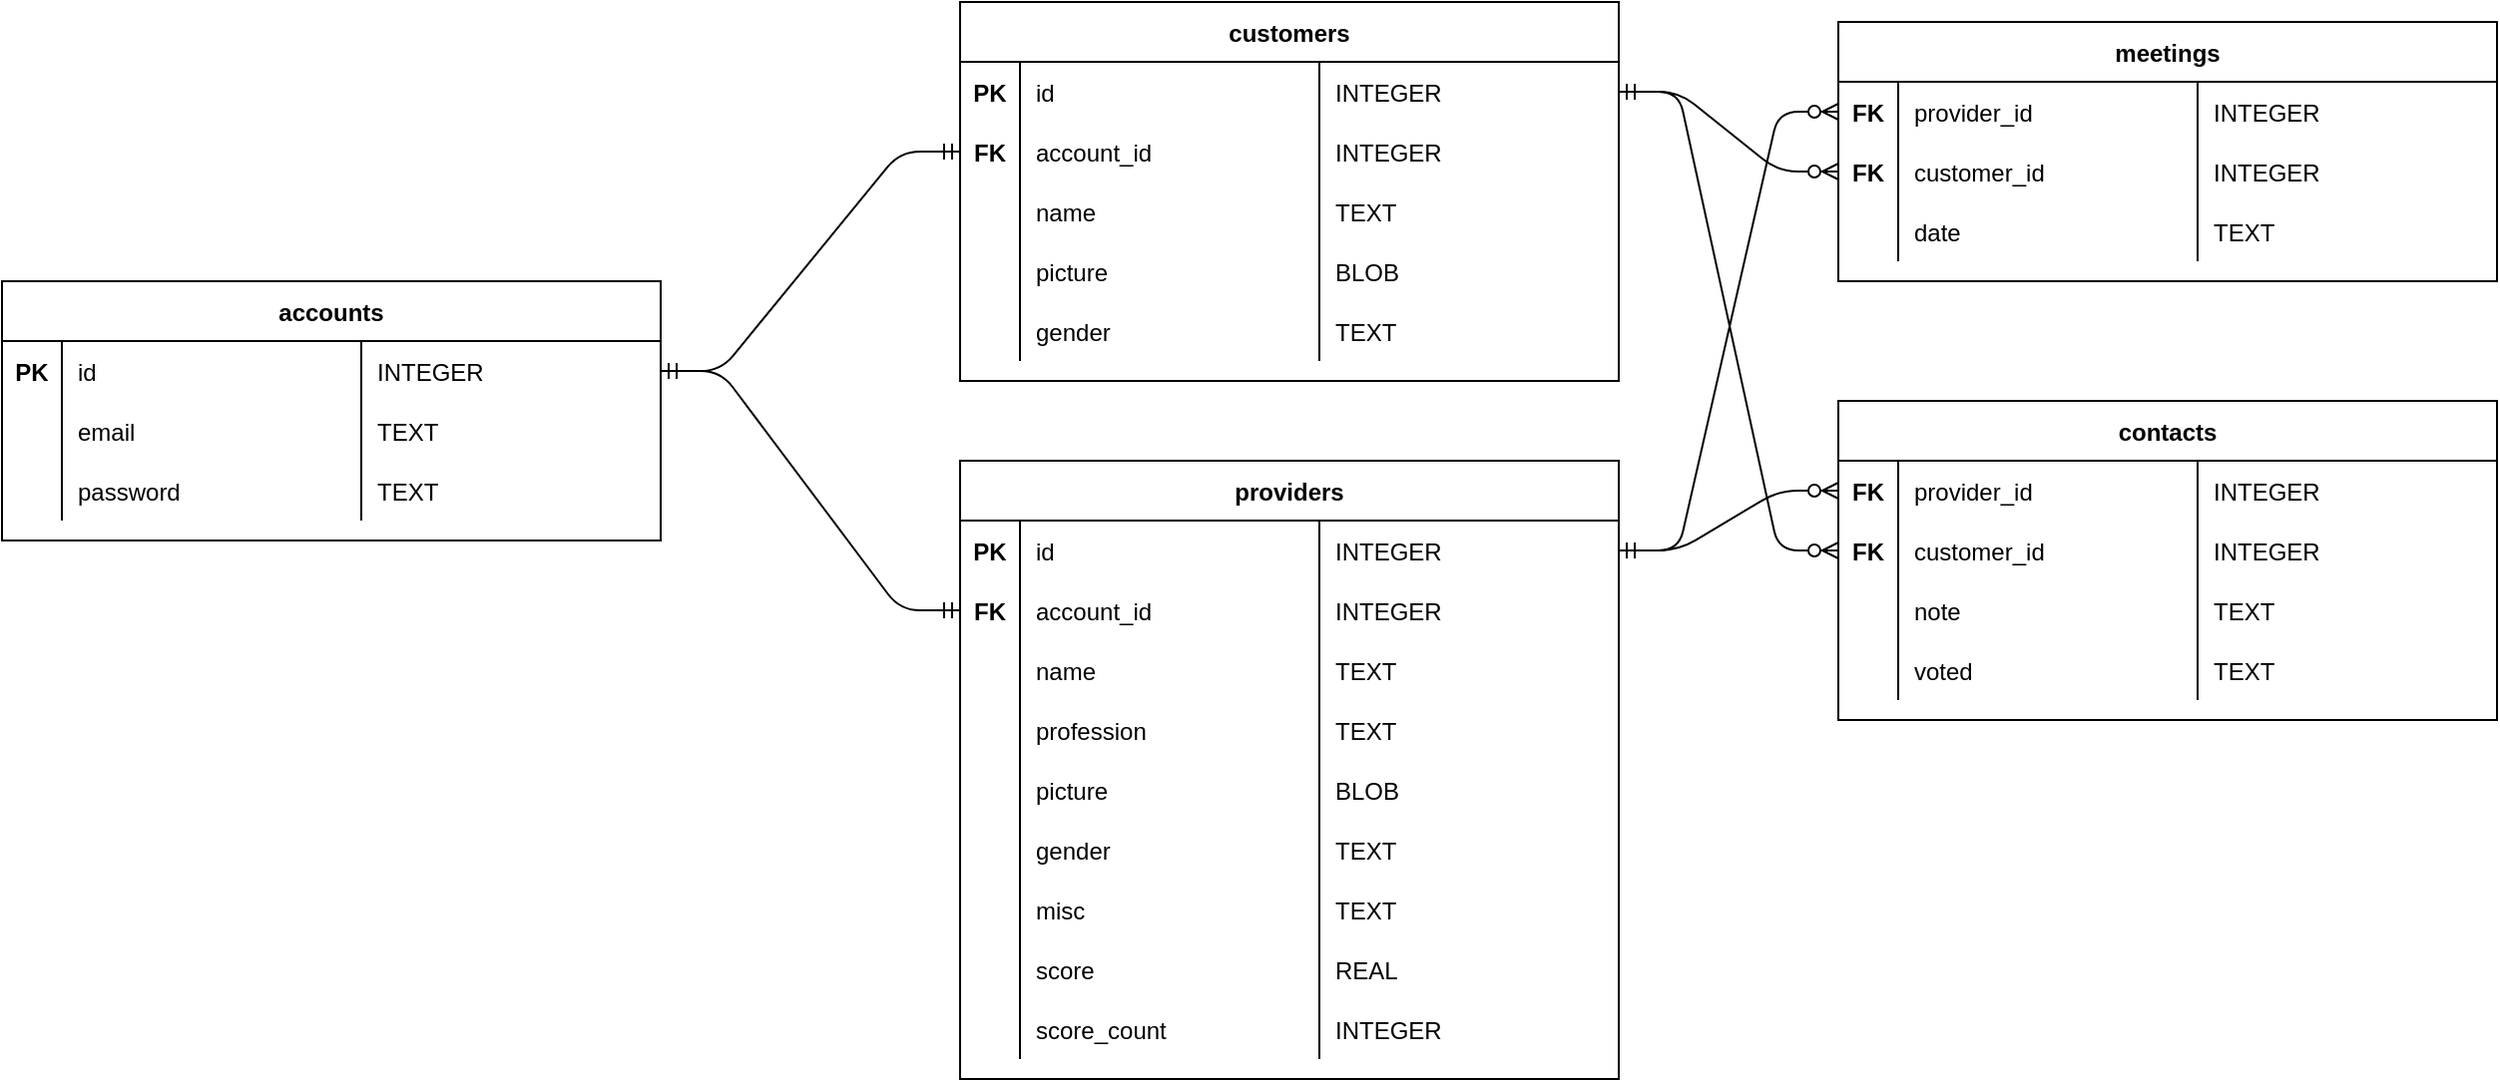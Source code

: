 <mxfile version="14.8.0"><diagram id="kTmckGfzh5OrsTwcT984" name="Page-1"><mxGraphModel dx="2010" dy="1092" grid="1" gridSize="10" guides="1" tooltips="1" connect="1" arrows="1" fold="1" page="1" pageScale="1" pageWidth="1100" pageHeight="850" math="0" shadow="0"><root><mxCell id="0"/><mxCell id="1" parent="0"/><mxCell id="m1xGEeDqKrgACmzH-FBM-36" value="accounts" style="shape=table;startSize=30;container=1;collapsible=1;childLayout=tableLayout;fixedRows=1;rowLines=0;fontStyle=1;align=center;resizeLast=1;" vertex="1" parent="1"><mxGeometry x="70" y="180" width="330" height="130" as="geometry"/></mxCell><mxCell id="m1xGEeDqKrgACmzH-FBM-37" value="" style="shape=partialRectangle;collapsible=0;dropTarget=0;pointerEvents=0;fillColor=none;top=0;left=0;bottom=1;right=0;points=[[0,0.5],[1,0.5]];portConstraint=eastwest;strokeColor=none;" vertex="1" parent="m1xGEeDqKrgACmzH-FBM-36"><mxGeometry y="30" width="330" height="30" as="geometry"/></mxCell><mxCell id="m1xGEeDqKrgACmzH-FBM-38" value="PK" style="shape=partialRectangle;connectable=0;fillColor=none;top=0;left=0;bottom=0;right=0;fontStyle=1;overflow=hidden;strokeColor=none;" vertex="1" parent="m1xGEeDqKrgACmzH-FBM-37"><mxGeometry width="30" height="30" as="geometry"/></mxCell><mxCell id="m1xGEeDqKrgACmzH-FBM-39" value="id" style="shape=partialRectangle;connectable=0;fillColor=none;top=0;left=0;bottom=0;right=0;align=left;spacingLeft=6;fontStyle=0;overflow=hidden;strokeColor=none;" vertex="1" parent="m1xGEeDqKrgACmzH-FBM-37"><mxGeometry x="30" width="150" height="30" as="geometry"/></mxCell><mxCell id="m1xGEeDqKrgACmzH-FBM-53" value="INTEGER" style="shape=partialRectangle;connectable=0;fillColor=none;top=0;left=0;bottom=0;right=0;align=left;spacingLeft=6;fontStyle=0;overflow=hidden;strokeColor=none;" vertex="1" parent="m1xGEeDqKrgACmzH-FBM-37"><mxGeometry x="180" width="150" height="30" as="geometry"/></mxCell><mxCell id="m1xGEeDqKrgACmzH-FBM-40" value="" style="shape=partialRectangle;collapsible=0;dropTarget=0;pointerEvents=0;fillColor=none;top=0;left=0;bottom=0;right=0;points=[[0,0.5],[1,0.5]];portConstraint=eastwest;" vertex="1" parent="m1xGEeDqKrgACmzH-FBM-36"><mxGeometry y="60" width="330" height="30" as="geometry"/></mxCell><mxCell id="m1xGEeDqKrgACmzH-FBM-41" value="" style="shape=partialRectangle;connectable=0;fillColor=none;top=0;left=0;bottom=0;right=0;editable=1;overflow=hidden;" vertex="1" parent="m1xGEeDqKrgACmzH-FBM-40"><mxGeometry width="30" height="30" as="geometry"/></mxCell><mxCell id="m1xGEeDqKrgACmzH-FBM-42" value="email" style="shape=partialRectangle;connectable=0;fillColor=none;top=0;left=0;bottom=0;right=0;align=left;spacingLeft=6;overflow=hidden;" vertex="1" parent="m1xGEeDqKrgACmzH-FBM-40"><mxGeometry x="30" width="150" height="30" as="geometry"/></mxCell><mxCell id="m1xGEeDqKrgACmzH-FBM-54" value="TEXT" style="shape=partialRectangle;connectable=0;fillColor=none;top=0;left=0;bottom=0;right=0;align=left;spacingLeft=6;overflow=hidden;" vertex="1" parent="m1xGEeDqKrgACmzH-FBM-40"><mxGeometry x="180" width="150" height="30" as="geometry"/></mxCell><mxCell id="m1xGEeDqKrgACmzH-FBM-43" value="" style="shape=partialRectangle;collapsible=0;dropTarget=0;pointerEvents=0;fillColor=none;top=0;left=0;bottom=0;right=0;points=[[0,0.5],[1,0.5]];portConstraint=eastwest;" vertex="1" parent="m1xGEeDqKrgACmzH-FBM-36"><mxGeometry y="90" width="330" height="30" as="geometry"/></mxCell><mxCell id="m1xGEeDqKrgACmzH-FBM-44" value="" style="shape=partialRectangle;connectable=0;fillColor=none;top=0;left=0;bottom=0;right=0;editable=1;overflow=hidden;" vertex="1" parent="m1xGEeDqKrgACmzH-FBM-43"><mxGeometry width="30" height="30" as="geometry"/></mxCell><mxCell id="m1xGEeDqKrgACmzH-FBM-45" value="password" style="shape=partialRectangle;connectable=0;fillColor=none;top=0;left=0;bottom=0;right=0;align=left;spacingLeft=6;overflow=hidden;" vertex="1" parent="m1xGEeDqKrgACmzH-FBM-43"><mxGeometry x="30" width="150" height="30" as="geometry"/></mxCell><mxCell id="m1xGEeDqKrgACmzH-FBM-55" value="TEXT" style="shape=partialRectangle;connectable=0;fillColor=none;top=0;left=0;bottom=0;right=0;align=left;spacingLeft=6;overflow=hidden;" vertex="1" parent="m1xGEeDqKrgACmzH-FBM-43"><mxGeometry x="180" width="150" height="30" as="geometry"/></mxCell><mxCell id="m1xGEeDqKrgACmzH-FBM-57" value="" style="edgeStyle=entityRelationEdgeStyle;fontSize=12;html=1;endArrow=ERmandOne;startArrow=ERmandOne;entryX=1;entryY=0.5;entryDx=0;entryDy=0;exitX=0;exitY=0.5;exitDx=0;exitDy=0;" edge="1" parent="1" source="m1xGEeDqKrgACmzH-FBM-63" target="m1xGEeDqKrgACmzH-FBM-37"><mxGeometry width="100" height="100" relative="1" as="geometry"><mxPoint x="530" y="85" as="sourcePoint"/><mxPoint x="260" y="190" as="targetPoint"/></mxGeometry></mxCell><mxCell id="m1xGEeDqKrgACmzH-FBM-58" value="customers" style="shape=table;startSize=30;container=1;collapsible=1;childLayout=tableLayout;fixedRows=1;rowLines=0;fontStyle=1;align=center;resizeLast=1;" vertex="1" parent="1"><mxGeometry x="550" y="40" width="330" height="190" as="geometry"/></mxCell><mxCell id="m1xGEeDqKrgACmzH-FBM-59" value="" style="shape=partialRectangle;collapsible=0;dropTarget=0;pointerEvents=0;fillColor=none;top=0;left=0;bottom=1;right=0;points=[[0,0.5],[1,0.5]];portConstraint=eastwest;strokeColor=none;" vertex="1" parent="m1xGEeDqKrgACmzH-FBM-58"><mxGeometry y="30" width="330" height="30" as="geometry"/></mxCell><mxCell id="m1xGEeDqKrgACmzH-FBM-60" value="PK" style="shape=partialRectangle;connectable=0;fillColor=none;top=0;left=0;bottom=0;right=0;fontStyle=1;overflow=hidden;strokeColor=none;" vertex="1" parent="m1xGEeDqKrgACmzH-FBM-59"><mxGeometry width="30" height="30" as="geometry"/></mxCell><mxCell id="m1xGEeDqKrgACmzH-FBM-61" value="id" style="shape=partialRectangle;connectable=0;fillColor=none;top=0;left=0;bottom=0;right=0;align=left;spacingLeft=6;fontStyle=0;overflow=hidden;strokeColor=none;" vertex="1" parent="m1xGEeDqKrgACmzH-FBM-59"><mxGeometry x="30" width="150" height="30" as="geometry"/></mxCell><mxCell id="m1xGEeDqKrgACmzH-FBM-62" value="INTEGER" style="shape=partialRectangle;connectable=0;fillColor=none;top=0;left=0;bottom=0;right=0;align=left;spacingLeft=6;fontStyle=0;overflow=hidden;strokeColor=none;" vertex="1" parent="m1xGEeDqKrgACmzH-FBM-59"><mxGeometry x="180" width="150" height="30" as="geometry"/></mxCell><mxCell id="m1xGEeDqKrgACmzH-FBM-63" value="" style="shape=partialRectangle;collapsible=0;dropTarget=0;pointerEvents=0;fillColor=none;top=0;left=0;bottom=0;right=0;points=[[0,0.5],[1,0.5]];portConstraint=eastwest;" vertex="1" parent="m1xGEeDqKrgACmzH-FBM-58"><mxGeometry y="60" width="330" height="30" as="geometry"/></mxCell><mxCell id="m1xGEeDqKrgACmzH-FBM-64" value="FK" style="shape=partialRectangle;connectable=0;fillColor=none;top=0;left=0;bottom=0;right=0;editable=1;overflow=hidden;fontStyle=1" vertex="1" parent="m1xGEeDqKrgACmzH-FBM-63"><mxGeometry width="30" height="30" as="geometry"/></mxCell><mxCell id="m1xGEeDqKrgACmzH-FBM-65" value="account_id" style="shape=partialRectangle;connectable=0;fillColor=none;top=0;left=0;bottom=0;right=0;align=left;spacingLeft=6;overflow=hidden;" vertex="1" parent="m1xGEeDqKrgACmzH-FBM-63"><mxGeometry x="30" width="150" height="30" as="geometry"/></mxCell><mxCell id="m1xGEeDqKrgACmzH-FBM-66" value="INTEGER" style="shape=partialRectangle;connectable=0;fillColor=none;top=0;left=0;bottom=0;right=0;align=left;spacingLeft=6;overflow=hidden;" vertex="1" parent="m1xGEeDqKrgACmzH-FBM-63"><mxGeometry x="180" width="150" height="30" as="geometry"/></mxCell><mxCell id="m1xGEeDqKrgACmzH-FBM-67" value="" style="shape=partialRectangle;collapsible=0;dropTarget=0;pointerEvents=0;fillColor=none;top=0;left=0;bottom=0;right=0;points=[[0,0.5],[1,0.5]];portConstraint=eastwest;" vertex="1" parent="m1xGEeDqKrgACmzH-FBM-58"><mxGeometry y="90" width="330" height="30" as="geometry"/></mxCell><mxCell id="m1xGEeDqKrgACmzH-FBM-68" value="" style="shape=partialRectangle;connectable=0;fillColor=none;top=0;left=0;bottom=0;right=0;editable=1;overflow=hidden;" vertex="1" parent="m1xGEeDqKrgACmzH-FBM-67"><mxGeometry width="30" height="30" as="geometry"/></mxCell><mxCell id="m1xGEeDqKrgACmzH-FBM-69" value="name" style="shape=partialRectangle;connectable=0;fillColor=none;top=0;left=0;bottom=0;right=0;align=left;spacingLeft=6;overflow=hidden;" vertex="1" parent="m1xGEeDqKrgACmzH-FBM-67"><mxGeometry x="30" width="150" height="30" as="geometry"/></mxCell><mxCell id="m1xGEeDqKrgACmzH-FBM-70" value="TEXT" style="shape=partialRectangle;connectable=0;fillColor=none;top=0;left=0;bottom=0;right=0;align=left;spacingLeft=6;overflow=hidden;" vertex="1" parent="m1xGEeDqKrgACmzH-FBM-67"><mxGeometry x="180" width="150" height="30" as="geometry"/></mxCell><mxCell id="m1xGEeDqKrgACmzH-FBM-95" value="" style="shape=partialRectangle;collapsible=0;dropTarget=0;pointerEvents=0;fillColor=none;top=0;left=0;bottom=0;right=0;points=[[0,0.5],[1,0.5]];portConstraint=eastwest;fontSize=11;" vertex="1" parent="m1xGEeDqKrgACmzH-FBM-58"><mxGeometry y="120" width="330" height="30" as="geometry"/></mxCell><mxCell id="m1xGEeDqKrgACmzH-FBM-96" value="" style="shape=partialRectangle;connectable=0;fillColor=none;top=0;left=0;bottom=0;right=0;editable=1;overflow=hidden;" vertex="1" parent="m1xGEeDqKrgACmzH-FBM-95"><mxGeometry width="30" height="30" as="geometry"/></mxCell><mxCell id="m1xGEeDqKrgACmzH-FBM-97" value="picture" style="shape=partialRectangle;connectable=0;fillColor=none;top=0;left=0;bottom=0;right=0;align=left;spacingLeft=6;overflow=hidden;" vertex="1" parent="m1xGEeDqKrgACmzH-FBM-95"><mxGeometry x="30" width="150" height="30" as="geometry"/></mxCell><mxCell id="m1xGEeDqKrgACmzH-FBM-98" value="BLOB" style="shape=partialRectangle;connectable=0;fillColor=none;top=0;left=0;bottom=0;right=0;align=left;spacingLeft=6;overflow=hidden;" vertex="1" parent="m1xGEeDqKrgACmzH-FBM-95"><mxGeometry x="180" width="150" height="30" as="geometry"/></mxCell><mxCell id="m1xGEeDqKrgACmzH-FBM-71" style="shape=partialRectangle;collapsible=0;dropTarget=0;pointerEvents=0;fillColor=none;top=0;left=0;bottom=0;right=0;points=[[0,0.5],[1,0.5]];portConstraint=eastwest;" vertex="1" parent="m1xGEeDqKrgACmzH-FBM-58"><mxGeometry y="150" width="330" height="30" as="geometry"/></mxCell><mxCell id="m1xGEeDqKrgACmzH-FBM-72" style="shape=partialRectangle;connectable=0;fillColor=none;top=0;left=0;bottom=0;right=0;editable=1;overflow=hidden;" vertex="1" parent="m1xGEeDqKrgACmzH-FBM-71"><mxGeometry width="30" height="30" as="geometry"/></mxCell><mxCell id="m1xGEeDqKrgACmzH-FBM-73" value="gender" style="shape=partialRectangle;connectable=0;fillColor=none;top=0;left=0;bottom=0;right=0;align=left;spacingLeft=6;overflow=hidden;" vertex="1" parent="m1xGEeDqKrgACmzH-FBM-71"><mxGeometry x="30" width="150" height="30" as="geometry"/></mxCell><mxCell id="m1xGEeDqKrgACmzH-FBM-74" value="TEXT" style="shape=partialRectangle;connectable=0;fillColor=none;top=0;left=0;bottom=0;right=0;align=left;spacingLeft=6;overflow=hidden;" vertex="1" parent="m1xGEeDqKrgACmzH-FBM-71"><mxGeometry x="180" width="150" height="30" as="geometry"/></mxCell><mxCell id="m1xGEeDqKrgACmzH-FBM-99" value="providers" style="shape=table;startSize=30;container=1;collapsible=1;childLayout=tableLayout;fixedRows=1;rowLines=0;fontStyle=1;align=center;resizeLast=1;" vertex="1" parent="1"><mxGeometry x="550" y="270" width="330" height="310" as="geometry"/></mxCell><mxCell id="m1xGEeDqKrgACmzH-FBM-100" value="" style="shape=partialRectangle;collapsible=0;dropTarget=0;pointerEvents=0;fillColor=none;top=0;left=0;bottom=1;right=0;points=[[0,0.5],[1,0.5]];portConstraint=eastwest;strokeColor=none;" vertex="1" parent="m1xGEeDqKrgACmzH-FBM-99"><mxGeometry y="30" width="330" height="30" as="geometry"/></mxCell><mxCell id="m1xGEeDqKrgACmzH-FBM-101" value="PK" style="shape=partialRectangle;connectable=0;fillColor=none;top=0;left=0;bottom=0;right=0;fontStyle=1;overflow=hidden;strokeColor=none;" vertex="1" parent="m1xGEeDqKrgACmzH-FBM-100"><mxGeometry width="30" height="30" as="geometry"/></mxCell><mxCell id="m1xGEeDqKrgACmzH-FBM-102" value="id" style="shape=partialRectangle;connectable=0;fillColor=none;top=0;left=0;bottom=0;right=0;align=left;spacingLeft=6;fontStyle=0;overflow=hidden;strokeColor=none;" vertex="1" parent="m1xGEeDqKrgACmzH-FBM-100"><mxGeometry x="30" width="150" height="30" as="geometry"/></mxCell><mxCell id="m1xGEeDqKrgACmzH-FBM-103" value="INTEGER" style="shape=partialRectangle;connectable=0;fillColor=none;top=0;left=0;bottom=0;right=0;align=left;spacingLeft=6;fontStyle=0;overflow=hidden;strokeColor=none;" vertex="1" parent="m1xGEeDqKrgACmzH-FBM-100"><mxGeometry x="180" width="150" height="30" as="geometry"/></mxCell><mxCell id="m1xGEeDqKrgACmzH-FBM-104" value="" style="shape=partialRectangle;collapsible=0;dropTarget=0;pointerEvents=0;fillColor=none;top=0;left=0;bottom=0;right=0;points=[[0,0.5],[1,0.5]];portConstraint=eastwest;" vertex="1" parent="m1xGEeDqKrgACmzH-FBM-99"><mxGeometry y="60" width="330" height="30" as="geometry"/></mxCell><mxCell id="m1xGEeDqKrgACmzH-FBM-105" value="FK" style="shape=partialRectangle;connectable=0;fillColor=none;top=0;left=0;bottom=0;right=0;editable=1;overflow=hidden;fontStyle=1" vertex="1" parent="m1xGEeDqKrgACmzH-FBM-104"><mxGeometry width="30" height="30" as="geometry"/></mxCell><mxCell id="m1xGEeDqKrgACmzH-FBM-106" value="account_id" style="shape=partialRectangle;connectable=0;fillColor=none;top=0;left=0;bottom=0;right=0;align=left;spacingLeft=6;overflow=hidden;" vertex="1" parent="m1xGEeDqKrgACmzH-FBM-104"><mxGeometry x="30" width="150" height="30" as="geometry"/></mxCell><mxCell id="m1xGEeDqKrgACmzH-FBM-107" value="INTEGER" style="shape=partialRectangle;connectable=0;fillColor=none;top=0;left=0;bottom=0;right=0;align=left;spacingLeft=6;overflow=hidden;" vertex="1" parent="m1xGEeDqKrgACmzH-FBM-104"><mxGeometry x="180" width="150" height="30" as="geometry"/></mxCell><mxCell id="m1xGEeDqKrgACmzH-FBM-108" value="" style="shape=partialRectangle;collapsible=0;dropTarget=0;pointerEvents=0;fillColor=none;top=0;left=0;bottom=0;right=0;points=[[0,0.5],[1,0.5]];portConstraint=eastwest;" vertex="1" parent="m1xGEeDqKrgACmzH-FBM-99"><mxGeometry y="90" width="330" height="30" as="geometry"/></mxCell><mxCell id="m1xGEeDqKrgACmzH-FBM-109" value="" style="shape=partialRectangle;connectable=0;fillColor=none;top=0;left=0;bottom=0;right=0;editable=1;overflow=hidden;" vertex="1" parent="m1xGEeDqKrgACmzH-FBM-108"><mxGeometry width="30" height="30" as="geometry"/></mxCell><mxCell id="m1xGEeDqKrgACmzH-FBM-110" value="name" style="shape=partialRectangle;connectable=0;fillColor=none;top=0;left=0;bottom=0;right=0;align=left;spacingLeft=6;overflow=hidden;" vertex="1" parent="m1xGEeDqKrgACmzH-FBM-108"><mxGeometry x="30" width="150" height="30" as="geometry"/></mxCell><mxCell id="m1xGEeDqKrgACmzH-FBM-111" value="TEXT" style="shape=partialRectangle;connectable=0;fillColor=none;top=0;left=0;bottom=0;right=0;align=left;spacingLeft=6;overflow=hidden;" vertex="1" parent="m1xGEeDqKrgACmzH-FBM-108"><mxGeometry x="180" width="150" height="30" as="geometry"/></mxCell><mxCell id="m1xGEeDqKrgACmzH-FBM-121" value="" style="shape=partialRectangle;collapsible=0;dropTarget=0;pointerEvents=0;fillColor=none;top=0;left=0;bottom=0;right=0;points=[[0,0.5],[1,0.5]];portConstraint=eastwest;fontSize=11;" vertex="1" parent="m1xGEeDqKrgACmzH-FBM-99"><mxGeometry y="120" width="330" height="30" as="geometry"/></mxCell><mxCell id="m1xGEeDqKrgACmzH-FBM-122" value="" style="shape=partialRectangle;connectable=0;fillColor=none;top=0;left=0;bottom=0;right=0;editable=1;overflow=hidden;" vertex="1" parent="m1xGEeDqKrgACmzH-FBM-121"><mxGeometry width="30" height="30" as="geometry"/></mxCell><mxCell id="m1xGEeDqKrgACmzH-FBM-123" value="profession" style="shape=partialRectangle;connectable=0;fillColor=none;top=0;left=0;bottom=0;right=0;align=left;spacingLeft=6;overflow=hidden;" vertex="1" parent="m1xGEeDqKrgACmzH-FBM-121"><mxGeometry x="30" width="150" height="30" as="geometry"/></mxCell><mxCell id="m1xGEeDqKrgACmzH-FBM-124" value="TEXT" style="shape=partialRectangle;connectable=0;fillColor=none;top=0;left=0;bottom=0;right=0;align=left;spacingLeft=6;overflow=hidden;" vertex="1" parent="m1xGEeDqKrgACmzH-FBM-121"><mxGeometry x="180" width="150" height="30" as="geometry"/></mxCell><mxCell id="m1xGEeDqKrgACmzH-FBM-112" value="" style="shape=partialRectangle;collapsible=0;dropTarget=0;pointerEvents=0;fillColor=none;top=0;left=0;bottom=0;right=0;points=[[0,0.5],[1,0.5]];portConstraint=eastwest;fontSize=11;" vertex="1" parent="m1xGEeDqKrgACmzH-FBM-99"><mxGeometry y="150" width="330" height="30" as="geometry"/></mxCell><mxCell id="m1xGEeDqKrgACmzH-FBM-113" value="" style="shape=partialRectangle;connectable=0;fillColor=none;top=0;left=0;bottom=0;right=0;editable=1;overflow=hidden;" vertex="1" parent="m1xGEeDqKrgACmzH-FBM-112"><mxGeometry width="30" height="30" as="geometry"/></mxCell><mxCell id="m1xGEeDqKrgACmzH-FBM-114" value="picture" style="shape=partialRectangle;connectable=0;fillColor=none;top=0;left=0;bottom=0;right=0;align=left;spacingLeft=6;overflow=hidden;" vertex="1" parent="m1xGEeDqKrgACmzH-FBM-112"><mxGeometry x="30" width="150" height="30" as="geometry"/></mxCell><mxCell id="m1xGEeDqKrgACmzH-FBM-115" value="BLOB" style="shape=partialRectangle;connectable=0;fillColor=none;top=0;left=0;bottom=0;right=0;align=left;spacingLeft=6;overflow=hidden;" vertex="1" parent="m1xGEeDqKrgACmzH-FBM-112"><mxGeometry x="180" width="150" height="30" as="geometry"/></mxCell><mxCell id="m1xGEeDqKrgACmzH-FBM-116" style="shape=partialRectangle;collapsible=0;dropTarget=0;pointerEvents=0;fillColor=none;top=0;left=0;bottom=0;right=0;points=[[0,0.5],[1,0.5]];portConstraint=eastwest;" vertex="1" parent="m1xGEeDqKrgACmzH-FBM-99"><mxGeometry y="180" width="330" height="30" as="geometry"/></mxCell><mxCell id="m1xGEeDqKrgACmzH-FBM-117" style="shape=partialRectangle;connectable=0;fillColor=none;top=0;left=0;bottom=0;right=0;editable=1;overflow=hidden;" vertex="1" parent="m1xGEeDqKrgACmzH-FBM-116"><mxGeometry width="30" height="30" as="geometry"/></mxCell><mxCell id="m1xGEeDqKrgACmzH-FBM-118" value="gender" style="shape=partialRectangle;connectable=0;fillColor=none;top=0;left=0;bottom=0;right=0;align=left;spacingLeft=6;overflow=hidden;" vertex="1" parent="m1xGEeDqKrgACmzH-FBM-116"><mxGeometry x="30" width="150" height="30" as="geometry"/></mxCell><mxCell id="m1xGEeDqKrgACmzH-FBM-119" value="TEXT" style="shape=partialRectangle;connectable=0;fillColor=none;top=0;left=0;bottom=0;right=0;align=left;spacingLeft=6;overflow=hidden;" vertex="1" parent="m1xGEeDqKrgACmzH-FBM-116"><mxGeometry x="180" width="150" height="30" as="geometry"/></mxCell><mxCell id="m1xGEeDqKrgACmzH-FBM-125" value="" style="shape=partialRectangle;collapsible=0;dropTarget=0;pointerEvents=0;fillColor=none;top=0;left=0;bottom=0;right=0;points=[[0,0.5],[1,0.5]];portConstraint=eastwest;fontSize=11;" vertex="1" parent="m1xGEeDqKrgACmzH-FBM-99"><mxGeometry y="210" width="330" height="30" as="geometry"/></mxCell><mxCell id="m1xGEeDqKrgACmzH-FBM-126" value="" style="shape=partialRectangle;connectable=0;fillColor=none;top=0;left=0;bottom=0;right=0;editable=1;overflow=hidden;" vertex="1" parent="m1xGEeDqKrgACmzH-FBM-125"><mxGeometry width="30" height="30" as="geometry"/></mxCell><mxCell id="m1xGEeDqKrgACmzH-FBM-127" value="misc" style="shape=partialRectangle;connectable=0;fillColor=none;top=0;left=0;bottom=0;right=0;align=left;spacingLeft=6;overflow=hidden;" vertex="1" parent="m1xGEeDqKrgACmzH-FBM-125"><mxGeometry x="30" width="150" height="30" as="geometry"/></mxCell><mxCell id="m1xGEeDqKrgACmzH-FBM-128" value="TEXT" style="shape=partialRectangle;connectable=0;fillColor=none;top=0;left=0;bottom=0;right=0;align=left;spacingLeft=6;overflow=hidden;" vertex="1" parent="m1xGEeDqKrgACmzH-FBM-125"><mxGeometry x="180" width="150" height="30" as="geometry"/></mxCell><mxCell id="m1xGEeDqKrgACmzH-FBM-129" value="" style="shape=partialRectangle;collapsible=0;dropTarget=0;pointerEvents=0;fillColor=none;top=0;left=0;bottom=0;right=0;points=[[0,0.5],[1,0.5]];portConstraint=eastwest;fontSize=11;" vertex="1" parent="m1xGEeDqKrgACmzH-FBM-99"><mxGeometry y="240" width="330" height="30" as="geometry"/></mxCell><mxCell id="m1xGEeDqKrgACmzH-FBM-130" value="" style="shape=partialRectangle;connectable=0;fillColor=none;top=0;left=0;bottom=0;right=0;editable=1;overflow=hidden;" vertex="1" parent="m1xGEeDqKrgACmzH-FBM-129"><mxGeometry width="30" height="30" as="geometry"/></mxCell><mxCell id="m1xGEeDqKrgACmzH-FBM-131" value="score" style="shape=partialRectangle;connectable=0;fillColor=none;top=0;left=0;bottom=0;right=0;align=left;spacingLeft=6;overflow=hidden;" vertex="1" parent="m1xGEeDqKrgACmzH-FBM-129"><mxGeometry x="30" width="150" height="30" as="geometry"/></mxCell><mxCell id="m1xGEeDqKrgACmzH-FBM-132" value="REAL" style="shape=partialRectangle;connectable=0;fillColor=none;top=0;left=0;bottom=0;right=0;align=left;spacingLeft=6;overflow=hidden;" vertex="1" parent="m1xGEeDqKrgACmzH-FBM-129"><mxGeometry x="180" width="150" height="30" as="geometry"/></mxCell><mxCell id="m1xGEeDqKrgACmzH-FBM-133" value="" style="shape=partialRectangle;collapsible=0;dropTarget=0;pointerEvents=0;fillColor=none;top=0;left=0;bottom=0;right=0;points=[[0,0.5],[1,0.5]];portConstraint=eastwest;fontSize=11;" vertex="1" parent="m1xGEeDqKrgACmzH-FBM-99"><mxGeometry y="270" width="330" height="30" as="geometry"/></mxCell><mxCell id="m1xGEeDqKrgACmzH-FBM-134" value="" style="shape=partialRectangle;connectable=0;fillColor=none;top=0;left=0;bottom=0;right=0;editable=1;overflow=hidden;" vertex="1" parent="m1xGEeDqKrgACmzH-FBM-133"><mxGeometry width="30" height="30" as="geometry"/></mxCell><mxCell id="m1xGEeDqKrgACmzH-FBM-135" value="score_count" style="shape=partialRectangle;connectable=0;fillColor=none;top=0;left=0;bottom=0;right=0;align=left;spacingLeft=6;overflow=hidden;" vertex="1" parent="m1xGEeDqKrgACmzH-FBM-133"><mxGeometry x="30" width="150" height="30" as="geometry"/></mxCell><mxCell id="m1xGEeDqKrgACmzH-FBM-136" value="INTEGER" style="shape=partialRectangle;connectable=0;fillColor=none;top=0;left=0;bottom=0;right=0;align=left;spacingLeft=6;overflow=hidden;" vertex="1" parent="m1xGEeDqKrgACmzH-FBM-133"><mxGeometry x="180" width="150" height="30" as="geometry"/></mxCell><mxCell id="m1xGEeDqKrgACmzH-FBM-120" value="" style="edgeStyle=entityRelationEdgeStyle;fontSize=12;html=1;endArrow=ERmandOne;startArrow=ERmandOne;entryX=0;entryY=0.5;entryDx=0;entryDy=0;exitX=1;exitY=0.5;exitDx=0;exitDy=0;" edge="1" parent="1" source="m1xGEeDqKrgACmzH-FBM-37" target="m1xGEeDqKrgACmzH-FBM-104"><mxGeometry width="100" height="100" relative="1" as="geometry"><mxPoint x="430" y="290" as="sourcePoint"/><mxPoint x="530" y="190" as="targetPoint"/></mxGeometry></mxCell><mxCell id="m1xGEeDqKrgACmzH-FBM-137" value="meetings" style="shape=table;startSize=30;container=1;collapsible=1;childLayout=tableLayout;fixedRows=1;rowLines=0;fontStyle=1;align=center;resizeLast=1;" vertex="1" parent="1"><mxGeometry x="990" y="50" width="330" height="130" as="geometry"/></mxCell><mxCell id="m1xGEeDqKrgACmzH-FBM-138" value="" style="shape=partialRectangle;collapsible=0;dropTarget=0;pointerEvents=0;fillColor=none;top=0;left=0;bottom=1;right=0;points=[[0,0.5],[1,0.5]];portConstraint=eastwest;strokeColor=none;" vertex="1" parent="m1xGEeDqKrgACmzH-FBM-137"><mxGeometry y="30" width="330" height="30" as="geometry"/></mxCell><mxCell id="m1xGEeDqKrgACmzH-FBM-139" value="FK" style="shape=partialRectangle;connectable=0;fillColor=none;top=0;left=0;bottom=0;right=0;fontStyle=1;overflow=hidden;strokeColor=none;" vertex="1" parent="m1xGEeDqKrgACmzH-FBM-138"><mxGeometry width="30" height="30" as="geometry"/></mxCell><mxCell id="m1xGEeDqKrgACmzH-FBM-140" value="provider_id" style="shape=partialRectangle;connectable=0;fillColor=none;top=0;left=0;bottom=0;right=0;align=left;spacingLeft=6;fontStyle=0;overflow=hidden;strokeColor=none;" vertex="1" parent="m1xGEeDqKrgACmzH-FBM-138"><mxGeometry x="30" width="150" height="30" as="geometry"/></mxCell><mxCell id="m1xGEeDqKrgACmzH-FBM-141" value="INTEGER" style="shape=partialRectangle;connectable=0;fillColor=none;top=0;left=0;bottom=0;right=0;align=left;spacingLeft=6;fontStyle=0;overflow=hidden;strokeColor=none;" vertex="1" parent="m1xGEeDqKrgACmzH-FBM-138"><mxGeometry x="180" width="150" height="30" as="geometry"/></mxCell><mxCell id="m1xGEeDqKrgACmzH-FBM-142" value="" style="shape=partialRectangle;collapsible=0;dropTarget=0;pointerEvents=0;fillColor=none;top=0;left=0;bottom=0;right=0;points=[[0,0.5],[1,0.5]];portConstraint=eastwest;" vertex="1" parent="m1xGEeDqKrgACmzH-FBM-137"><mxGeometry y="60" width="330" height="30" as="geometry"/></mxCell><mxCell id="m1xGEeDqKrgACmzH-FBM-143" value="FK" style="shape=partialRectangle;connectable=0;fillColor=none;top=0;left=0;bottom=0;right=0;editable=1;overflow=hidden;fontStyle=1" vertex="1" parent="m1xGEeDqKrgACmzH-FBM-142"><mxGeometry width="30" height="30" as="geometry"/></mxCell><mxCell id="m1xGEeDqKrgACmzH-FBM-144" value="customer_id" style="shape=partialRectangle;connectable=0;fillColor=none;top=0;left=0;bottom=0;right=0;align=left;spacingLeft=6;overflow=hidden;" vertex="1" parent="m1xGEeDqKrgACmzH-FBM-142"><mxGeometry x="30" width="150" height="30" as="geometry"/></mxCell><mxCell id="m1xGEeDqKrgACmzH-FBM-145" value="INTEGER" style="shape=partialRectangle;connectable=0;fillColor=none;top=0;left=0;bottom=0;right=0;align=left;spacingLeft=6;overflow=hidden;" vertex="1" parent="m1xGEeDqKrgACmzH-FBM-142"><mxGeometry x="180" width="150" height="30" as="geometry"/></mxCell><mxCell id="m1xGEeDqKrgACmzH-FBM-146" value="" style="shape=partialRectangle;collapsible=0;dropTarget=0;pointerEvents=0;fillColor=none;top=0;left=0;bottom=0;right=0;points=[[0,0.5],[1,0.5]];portConstraint=eastwest;" vertex="1" parent="m1xGEeDqKrgACmzH-FBM-137"><mxGeometry y="90" width="330" height="30" as="geometry"/></mxCell><mxCell id="m1xGEeDqKrgACmzH-FBM-147" value="" style="shape=partialRectangle;connectable=0;fillColor=none;top=0;left=0;bottom=0;right=0;editable=1;overflow=hidden;" vertex="1" parent="m1xGEeDqKrgACmzH-FBM-146"><mxGeometry width="30" height="30" as="geometry"/></mxCell><mxCell id="m1xGEeDqKrgACmzH-FBM-148" value="date" style="shape=partialRectangle;connectable=0;fillColor=none;top=0;left=0;bottom=0;right=0;align=left;spacingLeft=6;overflow=hidden;" vertex="1" parent="m1xGEeDqKrgACmzH-FBM-146"><mxGeometry x="30" width="150" height="30" as="geometry"/></mxCell><mxCell id="m1xGEeDqKrgACmzH-FBM-149" value="TEXT" style="shape=partialRectangle;connectable=0;fillColor=none;top=0;left=0;bottom=0;right=0;align=left;spacingLeft=6;overflow=hidden;" vertex="1" parent="m1xGEeDqKrgACmzH-FBM-146"><mxGeometry x="180" width="150" height="30" as="geometry"/></mxCell><mxCell id="m1xGEeDqKrgACmzH-FBM-152" value="" style="edgeStyle=entityRelationEdgeStyle;fontSize=12;html=1;endArrow=ERzeroToMany;startArrow=ERmandOne;entryX=0;entryY=0.5;entryDx=0;entryDy=0;exitX=1;exitY=0.5;exitDx=0;exitDy=0;" edge="1" parent="1" source="m1xGEeDqKrgACmzH-FBM-100" target="m1xGEeDqKrgACmzH-FBM-138"><mxGeometry width="100" height="100" relative="1" as="geometry"><mxPoint x="730" y="310" as="sourcePoint"/><mxPoint x="830" y="210" as="targetPoint"/></mxGeometry></mxCell><mxCell id="m1xGEeDqKrgACmzH-FBM-153" value="" style="edgeStyle=entityRelationEdgeStyle;fontSize=12;html=1;endArrow=ERzeroToMany;startArrow=ERmandOne;exitX=1;exitY=0.5;exitDx=0;exitDy=0;entryX=0;entryY=0.5;entryDx=0;entryDy=0;" edge="1" parent="1" source="m1xGEeDqKrgACmzH-FBM-59" target="m1xGEeDqKrgACmzH-FBM-142"><mxGeometry width="100" height="100" relative="1" as="geometry"><mxPoint x="730" y="310" as="sourcePoint"/><mxPoint x="830" y="210" as="targetPoint"/></mxGeometry></mxCell><mxCell id="m1xGEeDqKrgACmzH-FBM-154" value="contacts" style="shape=table;startSize=30;container=1;collapsible=1;childLayout=tableLayout;fixedRows=1;rowLines=0;fontStyle=1;align=center;resizeLast=1;" vertex="1" parent="1"><mxGeometry x="990" y="240" width="330" height="160" as="geometry"/></mxCell><mxCell id="m1xGEeDqKrgACmzH-FBM-155" value="" style="shape=partialRectangle;collapsible=0;dropTarget=0;pointerEvents=0;fillColor=none;top=0;left=0;bottom=1;right=0;points=[[0,0.5],[1,0.5]];portConstraint=eastwest;strokeColor=none;" vertex="1" parent="m1xGEeDqKrgACmzH-FBM-154"><mxGeometry y="30" width="330" height="30" as="geometry"/></mxCell><mxCell id="m1xGEeDqKrgACmzH-FBM-156" value="FK" style="shape=partialRectangle;connectable=0;fillColor=none;top=0;left=0;bottom=0;right=0;fontStyle=1;overflow=hidden;strokeColor=none;" vertex="1" parent="m1xGEeDqKrgACmzH-FBM-155"><mxGeometry width="30" height="30" as="geometry"/></mxCell><mxCell id="m1xGEeDqKrgACmzH-FBM-157" value="provider_id" style="shape=partialRectangle;connectable=0;fillColor=none;top=0;left=0;bottom=0;right=0;align=left;spacingLeft=6;fontStyle=0;overflow=hidden;strokeColor=none;" vertex="1" parent="m1xGEeDqKrgACmzH-FBM-155"><mxGeometry x="30" width="150" height="30" as="geometry"/></mxCell><mxCell id="m1xGEeDqKrgACmzH-FBM-158" value="INTEGER" style="shape=partialRectangle;connectable=0;fillColor=none;top=0;left=0;bottom=0;right=0;align=left;spacingLeft=6;fontStyle=0;overflow=hidden;strokeColor=none;" vertex="1" parent="m1xGEeDqKrgACmzH-FBM-155"><mxGeometry x="180" width="150" height="30" as="geometry"/></mxCell><mxCell id="m1xGEeDqKrgACmzH-FBM-159" value="" style="shape=partialRectangle;collapsible=0;dropTarget=0;pointerEvents=0;fillColor=none;top=0;left=0;bottom=0;right=0;points=[[0,0.5],[1,0.5]];portConstraint=eastwest;" vertex="1" parent="m1xGEeDqKrgACmzH-FBM-154"><mxGeometry y="60" width="330" height="30" as="geometry"/></mxCell><mxCell id="m1xGEeDqKrgACmzH-FBM-160" value="FK" style="shape=partialRectangle;connectable=0;fillColor=none;top=0;left=0;bottom=0;right=0;editable=1;overflow=hidden;fontStyle=1" vertex="1" parent="m1xGEeDqKrgACmzH-FBM-159"><mxGeometry width="30" height="30" as="geometry"/></mxCell><mxCell id="m1xGEeDqKrgACmzH-FBM-161" value="customer_id" style="shape=partialRectangle;connectable=0;fillColor=none;top=0;left=0;bottom=0;right=0;align=left;spacingLeft=6;overflow=hidden;" vertex="1" parent="m1xGEeDqKrgACmzH-FBM-159"><mxGeometry x="30" width="150" height="30" as="geometry"/></mxCell><mxCell id="m1xGEeDqKrgACmzH-FBM-162" value="INTEGER" style="shape=partialRectangle;connectable=0;fillColor=none;top=0;left=0;bottom=0;right=0;align=left;spacingLeft=6;overflow=hidden;" vertex="1" parent="m1xGEeDqKrgACmzH-FBM-159"><mxGeometry x="180" width="150" height="30" as="geometry"/></mxCell><mxCell id="m1xGEeDqKrgACmzH-FBM-163" value="" style="shape=partialRectangle;collapsible=0;dropTarget=0;pointerEvents=0;fillColor=none;top=0;left=0;bottom=0;right=0;points=[[0,0.5],[1,0.5]];portConstraint=eastwest;" vertex="1" parent="m1xGEeDqKrgACmzH-FBM-154"><mxGeometry y="90" width="330" height="30" as="geometry"/></mxCell><mxCell id="m1xGEeDqKrgACmzH-FBM-164" value="" style="shape=partialRectangle;connectable=0;fillColor=none;top=0;left=0;bottom=0;right=0;editable=1;overflow=hidden;" vertex="1" parent="m1xGEeDqKrgACmzH-FBM-163"><mxGeometry width="30" height="30" as="geometry"/></mxCell><mxCell id="m1xGEeDqKrgACmzH-FBM-165" value="note" style="shape=partialRectangle;connectable=0;fillColor=none;top=0;left=0;bottom=0;right=0;align=left;spacingLeft=6;overflow=hidden;" vertex="1" parent="m1xGEeDqKrgACmzH-FBM-163"><mxGeometry x="30" width="150" height="30" as="geometry"/></mxCell><mxCell id="m1xGEeDqKrgACmzH-FBM-166" value="TEXT" style="shape=partialRectangle;connectable=0;fillColor=none;top=0;left=0;bottom=0;right=0;align=left;spacingLeft=6;overflow=hidden;" vertex="1" parent="m1xGEeDqKrgACmzH-FBM-163"><mxGeometry x="180" width="150" height="30" as="geometry"/></mxCell><mxCell id="m1xGEeDqKrgACmzH-FBM-167" value="" style="shape=partialRectangle;collapsible=0;dropTarget=0;pointerEvents=0;fillColor=none;top=0;left=0;bottom=0;right=0;points=[[0,0.5],[1,0.5]];portConstraint=eastwest;fontSize=11;" vertex="1" parent="m1xGEeDqKrgACmzH-FBM-154"><mxGeometry y="120" width="330" height="30" as="geometry"/></mxCell><mxCell id="m1xGEeDqKrgACmzH-FBM-168" value="" style="shape=partialRectangle;connectable=0;fillColor=none;top=0;left=0;bottom=0;right=0;editable=1;overflow=hidden;" vertex="1" parent="m1xGEeDqKrgACmzH-FBM-167"><mxGeometry width="30" height="30" as="geometry"/></mxCell><mxCell id="m1xGEeDqKrgACmzH-FBM-169" value="voted" style="shape=partialRectangle;connectable=0;fillColor=none;top=0;left=0;bottom=0;right=0;align=left;spacingLeft=6;overflow=hidden;" vertex="1" parent="m1xGEeDqKrgACmzH-FBM-167"><mxGeometry x="30" width="150" height="30" as="geometry"/></mxCell><mxCell id="m1xGEeDqKrgACmzH-FBM-170" value="TEXT" style="shape=partialRectangle;connectable=0;fillColor=none;top=0;left=0;bottom=0;right=0;align=left;spacingLeft=6;overflow=hidden;" vertex="1" parent="m1xGEeDqKrgACmzH-FBM-167"><mxGeometry x="180" width="150" height="30" as="geometry"/></mxCell><mxCell id="m1xGEeDqKrgACmzH-FBM-171" value="" style="edgeStyle=entityRelationEdgeStyle;fontSize=12;html=1;endArrow=ERzeroToMany;startArrow=ERmandOne;exitX=1;exitY=0.5;exitDx=0;exitDy=0;entryX=0;entryY=0.5;entryDx=0;entryDy=0;" edge="1" parent="1" source="m1xGEeDqKrgACmzH-FBM-100" target="m1xGEeDqKrgACmzH-FBM-155"><mxGeometry width="100" height="100" relative="1" as="geometry"><mxPoint x="730" y="310" as="sourcePoint"/><mxPoint x="830" y="210" as="targetPoint"/></mxGeometry></mxCell><mxCell id="m1xGEeDqKrgACmzH-FBM-172" value="" style="edgeStyle=entityRelationEdgeStyle;fontSize=12;html=1;endArrow=ERzeroToMany;startArrow=ERmandOne;exitX=1;exitY=0.5;exitDx=0;exitDy=0;entryX=0;entryY=0.5;entryDx=0;entryDy=0;" edge="1" parent="1" source="m1xGEeDqKrgACmzH-FBM-59" target="m1xGEeDqKrgACmzH-FBM-159"><mxGeometry width="100" height="100" relative="1" as="geometry"><mxPoint x="730" y="310" as="sourcePoint"/><mxPoint x="830" y="210" as="targetPoint"/></mxGeometry></mxCell></root></mxGraphModel></diagram></mxfile>